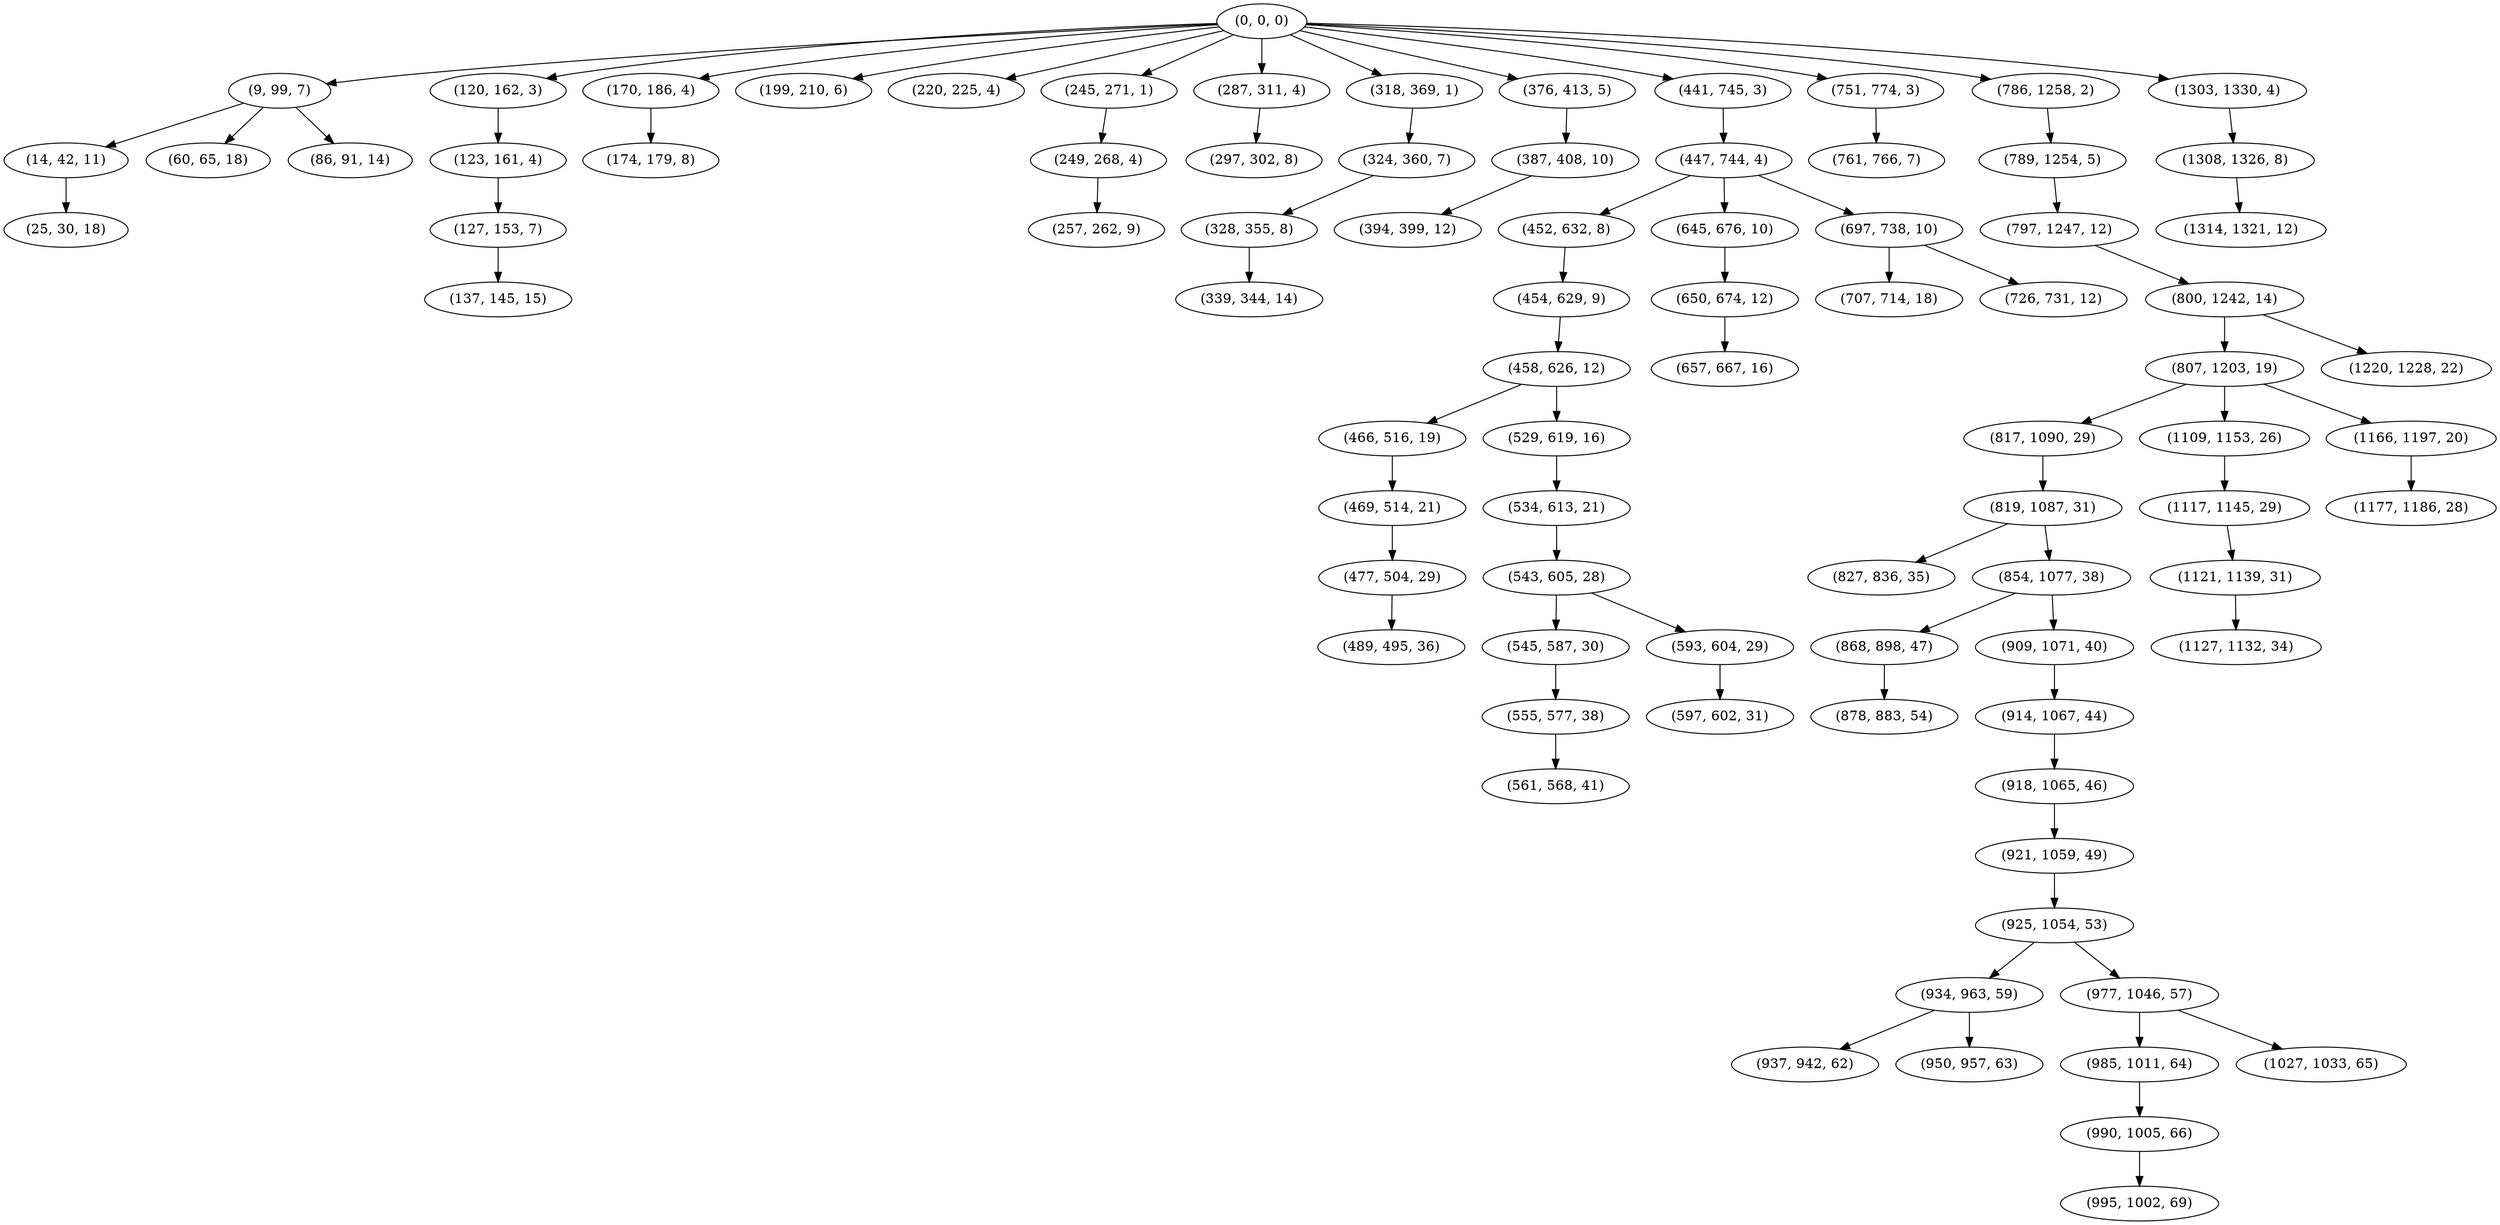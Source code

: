 digraph tree {
    "(0, 0, 0)";
    "(9, 99, 7)";
    "(14, 42, 11)";
    "(25, 30, 18)";
    "(60, 65, 18)";
    "(86, 91, 14)";
    "(120, 162, 3)";
    "(123, 161, 4)";
    "(127, 153, 7)";
    "(137, 145, 15)";
    "(170, 186, 4)";
    "(174, 179, 8)";
    "(199, 210, 6)";
    "(220, 225, 4)";
    "(245, 271, 1)";
    "(249, 268, 4)";
    "(257, 262, 9)";
    "(287, 311, 4)";
    "(297, 302, 8)";
    "(318, 369, 1)";
    "(324, 360, 7)";
    "(328, 355, 8)";
    "(339, 344, 14)";
    "(376, 413, 5)";
    "(387, 408, 10)";
    "(394, 399, 12)";
    "(441, 745, 3)";
    "(447, 744, 4)";
    "(452, 632, 8)";
    "(454, 629, 9)";
    "(458, 626, 12)";
    "(466, 516, 19)";
    "(469, 514, 21)";
    "(477, 504, 29)";
    "(489, 495, 36)";
    "(529, 619, 16)";
    "(534, 613, 21)";
    "(543, 605, 28)";
    "(545, 587, 30)";
    "(555, 577, 38)";
    "(561, 568, 41)";
    "(593, 604, 29)";
    "(597, 602, 31)";
    "(645, 676, 10)";
    "(650, 674, 12)";
    "(657, 667, 16)";
    "(697, 738, 10)";
    "(707, 714, 18)";
    "(726, 731, 12)";
    "(751, 774, 3)";
    "(761, 766, 7)";
    "(786, 1258, 2)";
    "(789, 1254, 5)";
    "(797, 1247, 12)";
    "(800, 1242, 14)";
    "(807, 1203, 19)";
    "(817, 1090, 29)";
    "(819, 1087, 31)";
    "(827, 836, 35)";
    "(854, 1077, 38)";
    "(868, 898, 47)";
    "(878, 883, 54)";
    "(909, 1071, 40)";
    "(914, 1067, 44)";
    "(918, 1065, 46)";
    "(921, 1059, 49)";
    "(925, 1054, 53)";
    "(934, 963, 59)";
    "(937, 942, 62)";
    "(950, 957, 63)";
    "(977, 1046, 57)";
    "(985, 1011, 64)";
    "(990, 1005, 66)";
    "(995, 1002, 69)";
    "(1027, 1033, 65)";
    "(1109, 1153, 26)";
    "(1117, 1145, 29)";
    "(1121, 1139, 31)";
    "(1127, 1132, 34)";
    "(1166, 1197, 20)";
    "(1177, 1186, 28)";
    "(1220, 1228, 22)";
    "(1303, 1330, 4)";
    "(1308, 1326, 8)";
    "(1314, 1321, 12)";
    "(0, 0, 0)" -> "(9, 99, 7)";
    "(0, 0, 0)" -> "(120, 162, 3)";
    "(0, 0, 0)" -> "(170, 186, 4)";
    "(0, 0, 0)" -> "(199, 210, 6)";
    "(0, 0, 0)" -> "(220, 225, 4)";
    "(0, 0, 0)" -> "(245, 271, 1)";
    "(0, 0, 0)" -> "(287, 311, 4)";
    "(0, 0, 0)" -> "(318, 369, 1)";
    "(0, 0, 0)" -> "(376, 413, 5)";
    "(0, 0, 0)" -> "(441, 745, 3)";
    "(0, 0, 0)" -> "(751, 774, 3)";
    "(0, 0, 0)" -> "(786, 1258, 2)";
    "(0, 0, 0)" -> "(1303, 1330, 4)";
    "(9, 99, 7)" -> "(14, 42, 11)";
    "(9, 99, 7)" -> "(60, 65, 18)";
    "(9, 99, 7)" -> "(86, 91, 14)";
    "(14, 42, 11)" -> "(25, 30, 18)";
    "(120, 162, 3)" -> "(123, 161, 4)";
    "(123, 161, 4)" -> "(127, 153, 7)";
    "(127, 153, 7)" -> "(137, 145, 15)";
    "(170, 186, 4)" -> "(174, 179, 8)";
    "(245, 271, 1)" -> "(249, 268, 4)";
    "(249, 268, 4)" -> "(257, 262, 9)";
    "(287, 311, 4)" -> "(297, 302, 8)";
    "(318, 369, 1)" -> "(324, 360, 7)";
    "(324, 360, 7)" -> "(328, 355, 8)";
    "(328, 355, 8)" -> "(339, 344, 14)";
    "(376, 413, 5)" -> "(387, 408, 10)";
    "(387, 408, 10)" -> "(394, 399, 12)";
    "(441, 745, 3)" -> "(447, 744, 4)";
    "(447, 744, 4)" -> "(452, 632, 8)";
    "(447, 744, 4)" -> "(645, 676, 10)";
    "(447, 744, 4)" -> "(697, 738, 10)";
    "(452, 632, 8)" -> "(454, 629, 9)";
    "(454, 629, 9)" -> "(458, 626, 12)";
    "(458, 626, 12)" -> "(466, 516, 19)";
    "(458, 626, 12)" -> "(529, 619, 16)";
    "(466, 516, 19)" -> "(469, 514, 21)";
    "(469, 514, 21)" -> "(477, 504, 29)";
    "(477, 504, 29)" -> "(489, 495, 36)";
    "(529, 619, 16)" -> "(534, 613, 21)";
    "(534, 613, 21)" -> "(543, 605, 28)";
    "(543, 605, 28)" -> "(545, 587, 30)";
    "(543, 605, 28)" -> "(593, 604, 29)";
    "(545, 587, 30)" -> "(555, 577, 38)";
    "(555, 577, 38)" -> "(561, 568, 41)";
    "(593, 604, 29)" -> "(597, 602, 31)";
    "(645, 676, 10)" -> "(650, 674, 12)";
    "(650, 674, 12)" -> "(657, 667, 16)";
    "(697, 738, 10)" -> "(707, 714, 18)";
    "(697, 738, 10)" -> "(726, 731, 12)";
    "(751, 774, 3)" -> "(761, 766, 7)";
    "(786, 1258, 2)" -> "(789, 1254, 5)";
    "(789, 1254, 5)" -> "(797, 1247, 12)";
    "(797, 1247, 12)" -> "(800, 1242, 14)";
    "(800, 1242, 14)" -> "(807, 1203, 19)";
    "(800, 1242, 14)" -> "(1220, 1228, 22)";
    "(807, 1203, 19)" -> "(817, 1090, 29)";
    "(807, 1203, 19)" -> "(1109, 1153, 26)";
    "(807, 1203, 19)" -> "(1166, 1197, 20)";
    "(817, 1090, 29)" -> "(819, 1087, 31)";
    "(819, 1087, 31)" -> "(827, 836, 35)";
    "(819, 1087, 31)" -> "(854, 1077, 38)";
    "(854, 1077, 38)" -> "(868, 898, 47)";
    "(854, 1077, 38)" -> "(909, 1071, 40)";
    "(868, 898, 47)" -> "(878, 883, 54)";
    "(909, 1071, 40)" -> "(914, 1067, 44)";
    "(914, 1067, 44)" -> "(918, 1065, 46)";
    "(918, 1065, 46)" -> "(921, 1059, 49)";
    "(921, 1059, 49)" -> "(925, 1054, 53)";
    "(925, 1054, 53)" -> "(934, 963, 59)";
    "(925, 1054, 53)" -> "(977, 1046, 57)";
    "(934, 963, 59)" -> "(937, 942, 62)";
    "(934, 963, 59)" -> "(950, 957, 63)";
    "(977, 1046, 57)" -> "(985, 1011, 64)";
    "(977, 1046, 57)" -> "(1027, 1033, 65)";
    "(985, 1011, 64)" -> "(990, 1005, 66)";
    "(990, 1005, 66)" -> "(995, 1002, 69)";
    "(1109, 1153, 26)" -> "(1117, 1145, 29)";
    "(1117, 1145, 29)" -> "(1121, 1139, 31)";
    "(1121, 1139, 31)" -> "(1127, 1132, 34)";
    "(1166, 1197, 20)" -> "(1177, 1186, 28)";
    "(1303, 1330, 4)" -> "(1308, 1326, 8)";
    "(1308, 1326, 8)" -> "(1314, 1321, 12)";
}
